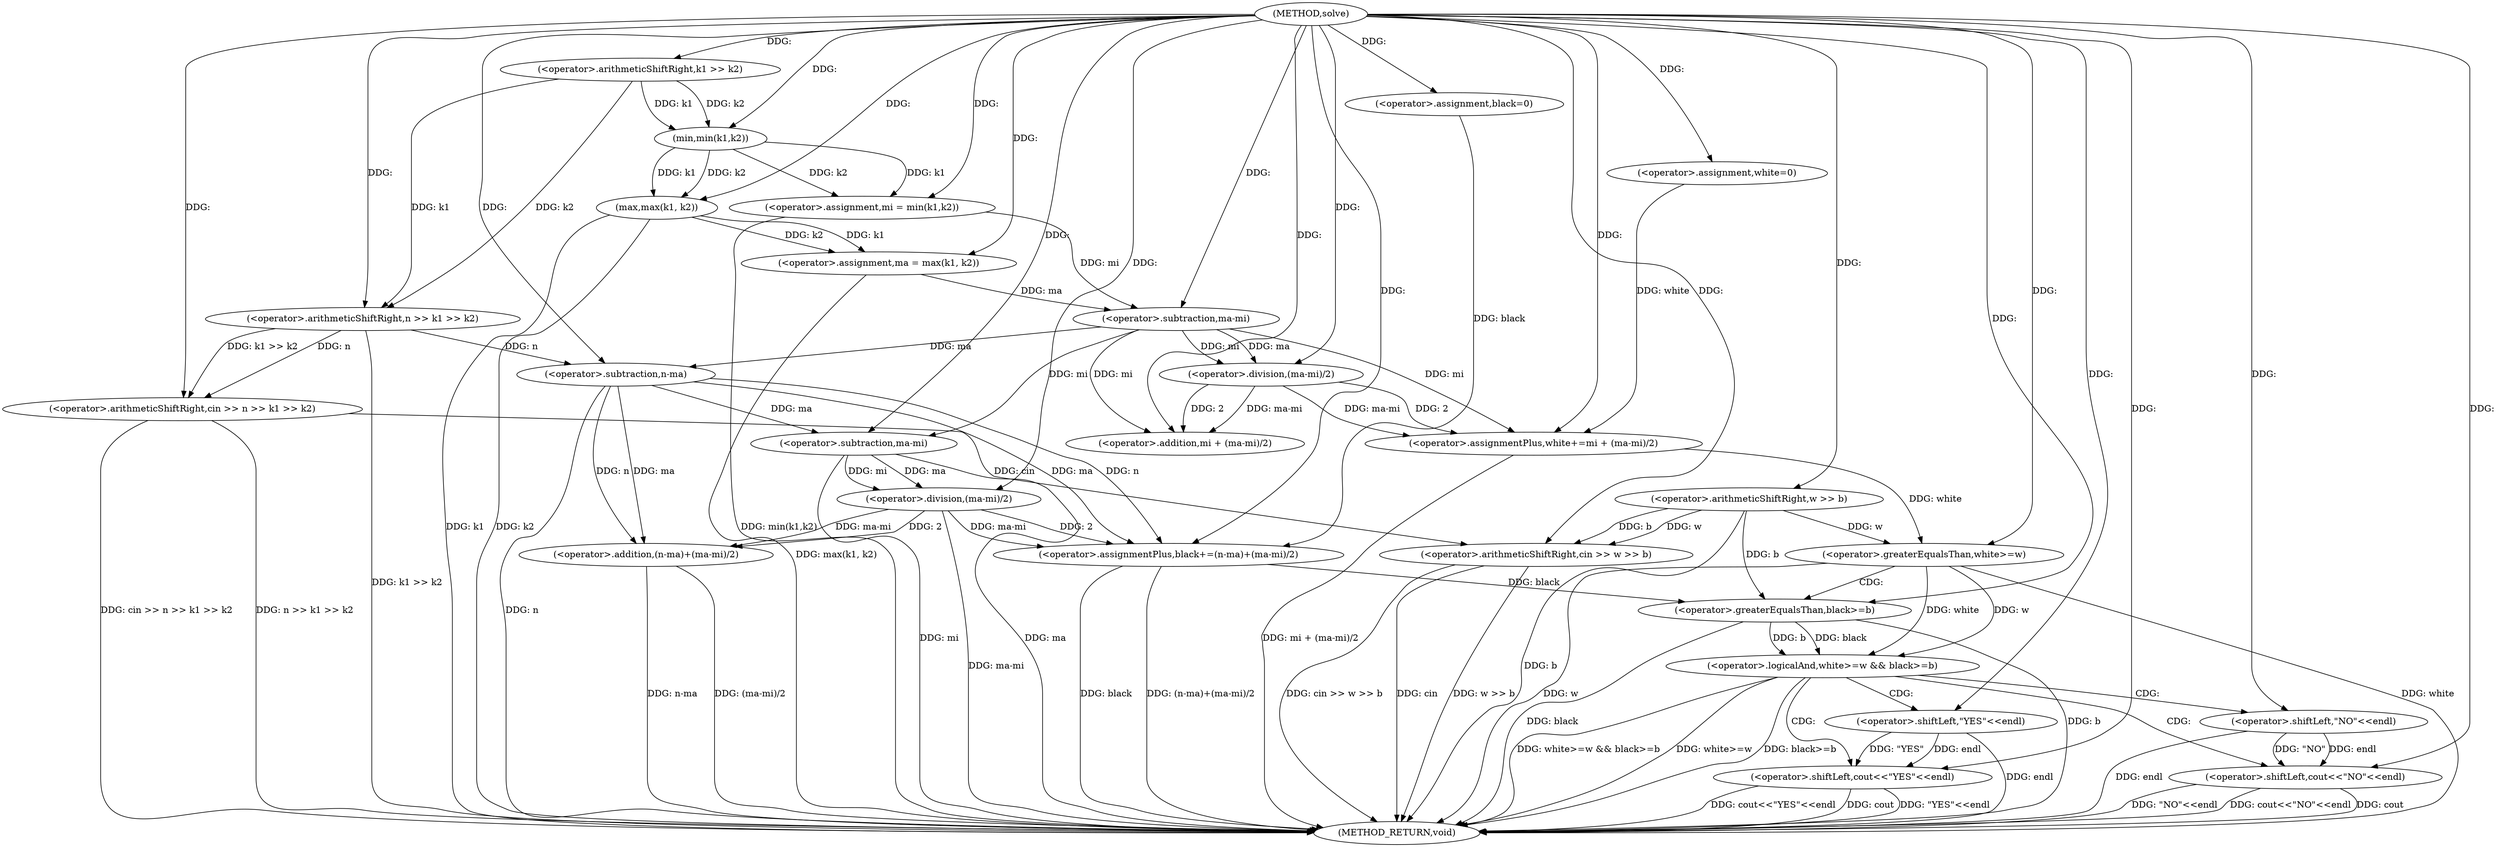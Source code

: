 digraph "solve" {  
"1000575" [label = "(METHOD,solve)" ]
"1000655" [label = "(METHOD_RETURN,void)" ]
"1000580" [label = "(<operator>.arithmeticShiftRight,cin >> n >> k1 >> k2)" ]
"1000589" [label = "(<operator>.arithmeticShiftRight,cin >> w >> b)" ]
"1000595" [label = "(<operator>.assignment,mi = min(k1,k2))" ]
"1000601" [label = "(<operator>.assignment,ma = max(k1, k2))" ]
"1000607" [label = "(<operator>.assignment,white=0)" ]
"1000611" [label = "(<operator>.assignment,black=0)" ]
"1000614" [label = "(<operator>.assignmentPlus,white+=mi + (ma-mi)/2)" ]
"1000623" [label = "(<operator>.assignmentPlus,black+=(n-ma)+(ma-mi)/2)" ]
"1000635" [label = "(<operator>.logicalAnd,white>=w && black>=b)" ]
"1000582" [label = "(<operator>.arithmeticShiftRight,n >> k1 >> k2)" ]
"1000591" [label = "(<operator>.arithmeticShiftRight,w >> b)" ]
"1000597" [label = "(min,min(k1,k2))" ]
"1000603" [label = "(max,max(k1, k2))" ]
"1000616" [label = "(<operator>.addition,mi + (ma-mi)/2)" ]
"1000625" [label = "(<operator>.addition,(n-ma)+(ma-mi)/2)" ]
"1000643" [label = "(<operator>.shiftLeft,cout<<\"YES\"<<endl)" ]
"1000584" [label = "(<operator>.arithmeticShiftRight,k1 >> k2)" ]
"1000618" [label = "(<operator>.division,(ma-mi)/2)" ]
"1000626" [label = "(<operator>.subtraction,n-ma)" ]
"1000629" [label = "(<operator>.division,(ma-mi)/2)" ]
"1000636" [label = "(<operator>.greaterEqualsThan,white>=w)" ]
"1000639" [label = "(<operator>.greaterEqualsThan,black>=b)" ]
"1000650" [label = "(<operator>.shiftLeft,cout<<\"NO\"<<endl)" ]
"1000619" [label = "(<operator>.subtraction,ma-mi)" ]
"1000630" [label = "(<operator>.subtraction,ma-mi)" ]
"1000645" [label = "(<operator>.shiftLeft,\"YES\"<<endl)" ]
"1000652" [label = "(<operator>.shiftLeft,\"NO\"<<endl)" ]
  "1000582" -> "1000655"  [ label = "DDG: k1 >> k2"] 
  "1000580" -> "1000655"  [ label = "DDG: n >> k1 >> k2"] 
  "1000580" -> "1000655"  [ label = "DDG: cin >> n >> k1 >> k2"] 
  "1000589" -> "1000655"  [ label = "DDG: cin"] 
  "1000591" -> "1000655"  [ label = "DDG: b"] 
  "1000589" -> "1000655"  [ label = "DDG: w >> b"] 
  "1000589" -> "1000655"  [ label = "DDG: cin >> w >> b"] 
  "1000595" -> "1000655"  [ label = "DDG: min(k1,k2)"] 
  "1000603" -> "1000655"  [ label = "DDG: k1"] 
  "1000603" -> "1000655"  [ label = "DDG: k2"] 
  "1000601" -> "1000655"  [ label = "DDG: max(k1, k2)"] 
  "1000614" -> "1000655"  [ label = "DDG: mi + (ma-mi)/2"] 
  "1000623" -> "1000655"  [ label = "DDG: black"] 
  "1000626" -> "1000655"  [ label = "DDG: n"] 
  "1000625" -> "1000655"  [ label = "DDG: n-ma"] 
  "1000630" -> "1000655"  [ label = "DDG: ma"] 
  "1000630" -> "1000655"  [ label = "DDG: mi"] 
  "1000629" -> "1000655"  [ label = "DDG: ma-mi"] 
  "1000625" -> "1000655"  [ label = "DDG: (ma-mi)/2"] 
  "1000623" -> "1000655"  [ label = "DDG: (n-ma)+(ma-mi)/2"] 
  "1000636" -> "1000655"  [ label = "DDG: white"] 
  "1000636" -> "1000655"  [ label = "DDG: w"] 
  "1000635" -> "1000655"  [ label = "DDG: white>=w"] 
  "1000639" -> "1000655"  [ label = "DDG: black"] 
  "1000639" -> "1000655"  [ label = "DDG: b"] 
  "1000635" -> "1000655"  [ label = "DDG: black>=b"] 
  "1000635" -> "1000655"  [ label = "DDG: white>=w && black>=b"] 
  "1000650" -> "1000655"  [ label = "DDG: cout"] 
  "1000652" -> "1000655"  [ label = "DDG: endl"] 
  "1000650" -> "1000655"  [ label = "DDG: \"NO\"<<endl"] 
  "1000650" -> "1000655"  [ label = "DDG: cout<<\"NO\"<<endl"] 
  "1000643" -> "1000655"  [ label = "DDG: cout"] 
  "1000645" -> "1000655"  [ label = "DDG: endl"] 
  "1000643" -> "1000655"  [ label = "DDG: \"YES\"<<endl"] 
  "1000643" -> "1000655"  [ label = "DDG: cout<<\"YES\"<<endl"] 
  "1000597" -> "1000595"  [ label = "DDG: k1"] 
  "1000597" -> "1000595"  [ label = "DDG: k2"] 
  "1000603" -> "1000601"  [ label = "DDG: k1"] 
  "1000603" -> "1000601"  [ label = "DDG: k2"] 
  "1000575" -> "1000607"  [ label = "DDG: "] 
  "1000575" -> "1000611"  [ label = "DDG: "] 
  "1000618" -> "1000614"  [ label = "DDG: ma-mi"] 
  "1000618" -> "1000614"  [ label = "DDG: 2"] 
  "1000619" -> "1000614"  [ label = "DDG: mi"] 
  "1000575" -> "1000614"  [ label = "DDG: "] 
  "1000626" -> "1000623"  [ label = "DDG: ma"] 
  "1000626" -> "1000623"  [ label = "DDG: n"] 
  "1000629" -> "1000623"  [ label = "DDG: 2"] 
  "1000629" -> "1000623"  [ label = "DDG: ma-mi"] 
  "1000575" -> "1000580"  [ label = "DDG: "] 
  "1000582" -> "1000580"  [ label = "DDG: k1 >> k2"] 
  "1000582" -> "1000580"  [ label = "DDG: n"] 
  "1000580" -> "1000589"  [ label = "DDG: cin"] 
  "1000575" -> "1000589"  [ label = "DDG: "] 
  "1000591" -> "1000589"  [ label = "DDG: b"] 
  "1000591" -> "1000589"  [ label = "DDG: w"] 
  "1000575" -> "1000595"  [ label = "DDG: "] 
  "1000575" -> "1000601"  [ label = "DDG: "] 
  "1000607" -> "1000614"  [ label = "DDG: white"] 
  "1000611" -> "1000623"  [ label = "DDG: black"] 
  "1000575" -> "1000623"  [ label = "DDG: "] 
  "1000575" -> "1000582"  [ label = "DDG: "] 
  "1000584" -> "1000582"  [ label = "DDG: k1"] 
  "1000584" -> "1000582"  [ label = "DDG: k2"] 
  "1000575" -> "1000591"  [ label = "DDG: "] 
  "1000584" -> "1000597"  [ label = "DDG: k1"] 
  "1000575" -> "1000597"  [ label = "DDG: "] 
  "1000584" -> "1000597"  [ label = "DDG: k2"] 
  "1000597" -> "1000603"  [ label = "DDG: k1"] 
  "1000575" -> "1000603"  [ label = "DDG: "] 
  "1000597" -> "1000603"  [ label = "DDG: k2"] 
  "1000619" -> "1000616"  [ label = "DDG: mi"] 
  "1000575" -> "1000616"  [ label = "DDG: "] 
  "1000618" -> "1000616"  [ label = "DDG: ma-mi"] 
  "1000618" -> "1000616"  [ label = "DDG: 2"] 
  "1000626" -> "1000625"  [ label = "DDG: ma"] 
  "1000626" -> "1000625"  [ label = "DDG: n"] 
  "1000629" -> "1000625"  [ label = "DDG: 2"] 
  "1000629" -> "1000625"  [ label = "DDG: ma-mi"] 
  "1000636" -> "1000635"  [ label = "DDG: w"] 
  "1000636" -> "1000635"  [ label = "DDG: white"] 
  "1000639" -> "1000635"  [ label = "DDG: black"] 
  "1000639" -> "1000635"  [ label = "DDG: b"] 
  "1000575" -> "1000584"  [ label = "DDG: "] 
  "1000619" -> "1000618"  [ label = "DDG: mi"] 
  "1000619" -> "1000618"  [ label = "DDG: ma"] 
  "1000575" -> "1000618"  [ label = "DDG: "] 
  "1000582" -> "1000626"  [ label = "DDG: n"] 
  "1000575" -> "1000626"  [ label = "DDG: "] 
  "1000619" -> "1000626"  [ label = "DDG: ma"] 
  "1000630" -> "1000629"  [ label = "DDG: ma"] 
  "1000630" -> "1000629"  [ label = "DDG: mi"] 
  "1000575" -> "1000629"  [ label = "DDG: "] 
  "1000614" -> "1000636"  [ label = "DDG: white"] 
  "1000575" -> "1000636"  [ label = "DDG: "] 
  "1000591" -> "1000636"  [ label = "DDG: w"] 
  "1000623" -> "1000639"  [ label = "DDG: black"] 
  "1000575" -> "1000639"  [ label = "DDG: "] 
  "1000591" -> "1000639"  [ label = "DDG: b"] 
  "1000575" -> "1000643"  [ label = "DDG: "] 
  "1000645" -> "1000643"  [ label = "DDG: endl"] 
  "1000645" -> "1000643"  [ label = "DDG: \"YES\""] 
  "1000601" -> "1000619"  [ label = "DDG: ma"] 
  "1000575" -> "1000619"  [ label = "DDG: "] 
  "1000595" -> "1000619"  [ label = "DDG: mi"] 
  "1000626" -> "1000630"  [ label = "DDG: ma"] 
  "1000575" -> "1000630"  [ label = "DDG: "] 
  "1000619" -> "1000630"  [ label = "DDG: mi"] 
  "1000575" -> "1000645"  [ label = "DDG: "] 
  "1000575" -> "1000650"  [ label = "DDG: "] 
  "1000652" -> "1000650"  [ label = "DDG: endl"] 
  "1000652" -> "1000650"  [ label = "DDG: \"NO\""] 
  "1000575" -> "1000652"  [ label = "DDG: "] 
  "1000635" -> "1000650"  [ label = "CDG: "] 
  "1000635" -> "1000652"  [ label = "CDG: "] 
  "1000635" -> "1000645"  [ label = "CDG: "] 
  "1000635" -> "1000643"  [ label = "CDG: "] 
  "1000636" -> "1000639"  [ label = "CDG: "] 
}
